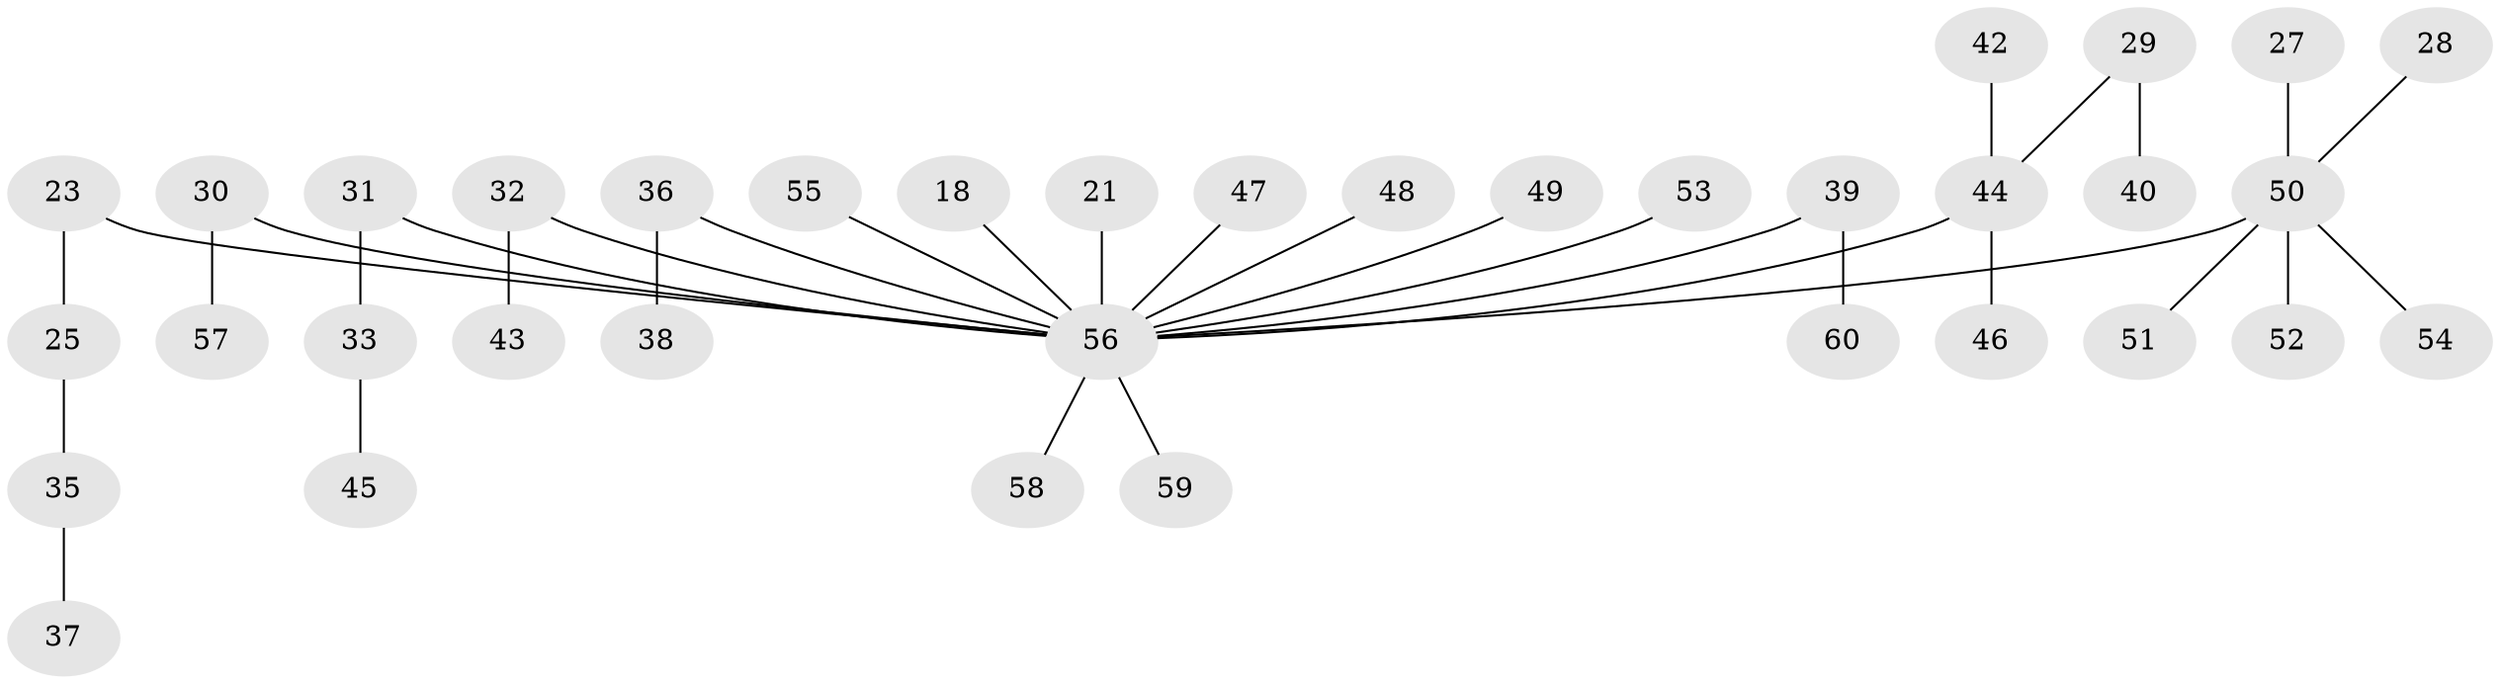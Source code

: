 // original degree distribution, {5: 0.05, 3: 0.11666666666666667, 4: 0.06666666666666667, 2: 0.25, 1: 0.5, 6: 0.016666666666666666}
// Generated by graph-tools (version 1.1) at 2025/56/03/04/25 21:56:23]
// undirected, 36 vertices, 35 edges
graph export_dot {
graph [start="1"]
  node [color=gray90,style=filled];
  18;
  21;
  23;
  25;
  27;
  28;
  29 [super="+16+22"];
  30;
  31;
  32;
  33;
  35;
  36;
  37;
  38;
  39;
  40;
  42;
  43;
  44 [super="+14+34"];
  45;
  46;
  47;
  48;
  49;
  50 [super="+6+41+20+3+8+12"];
  51;
  52;
  53;
  54;
  55;
  56 [super="+1+4+26+19+10+15+24"];
  57;
  58;
  59;
  60;
  18 -- 56;
  21 -- 56;
  23 -- 25;
  23 -- 56;
  25 -- 35;
  27 -- 50;
  28 -- 50;
  29 -- 40;
  29 -- 44;
  30 -- 57;
  30 -- 56;
  31 -- 33;
  31 -- 56;
  32 -- 43;
  32 -- 56;
  33 -- 45;
  35 -- 37;
  36 -- 38;
  36 -- 56;
  39 -- 60;
  39 -- 56;
  42 -- 44;
  44 -- 46;
  44 -- 56;
  47 -- 56;
  48 -- 56;
  49 -- 56;
  50 -- 52;
  50 -- 54;
  50 -- 56;
  50 -- 51;
  53 -- 56;
  55 -- 56;
  56 -- 58;
  56 -- 59;
}
